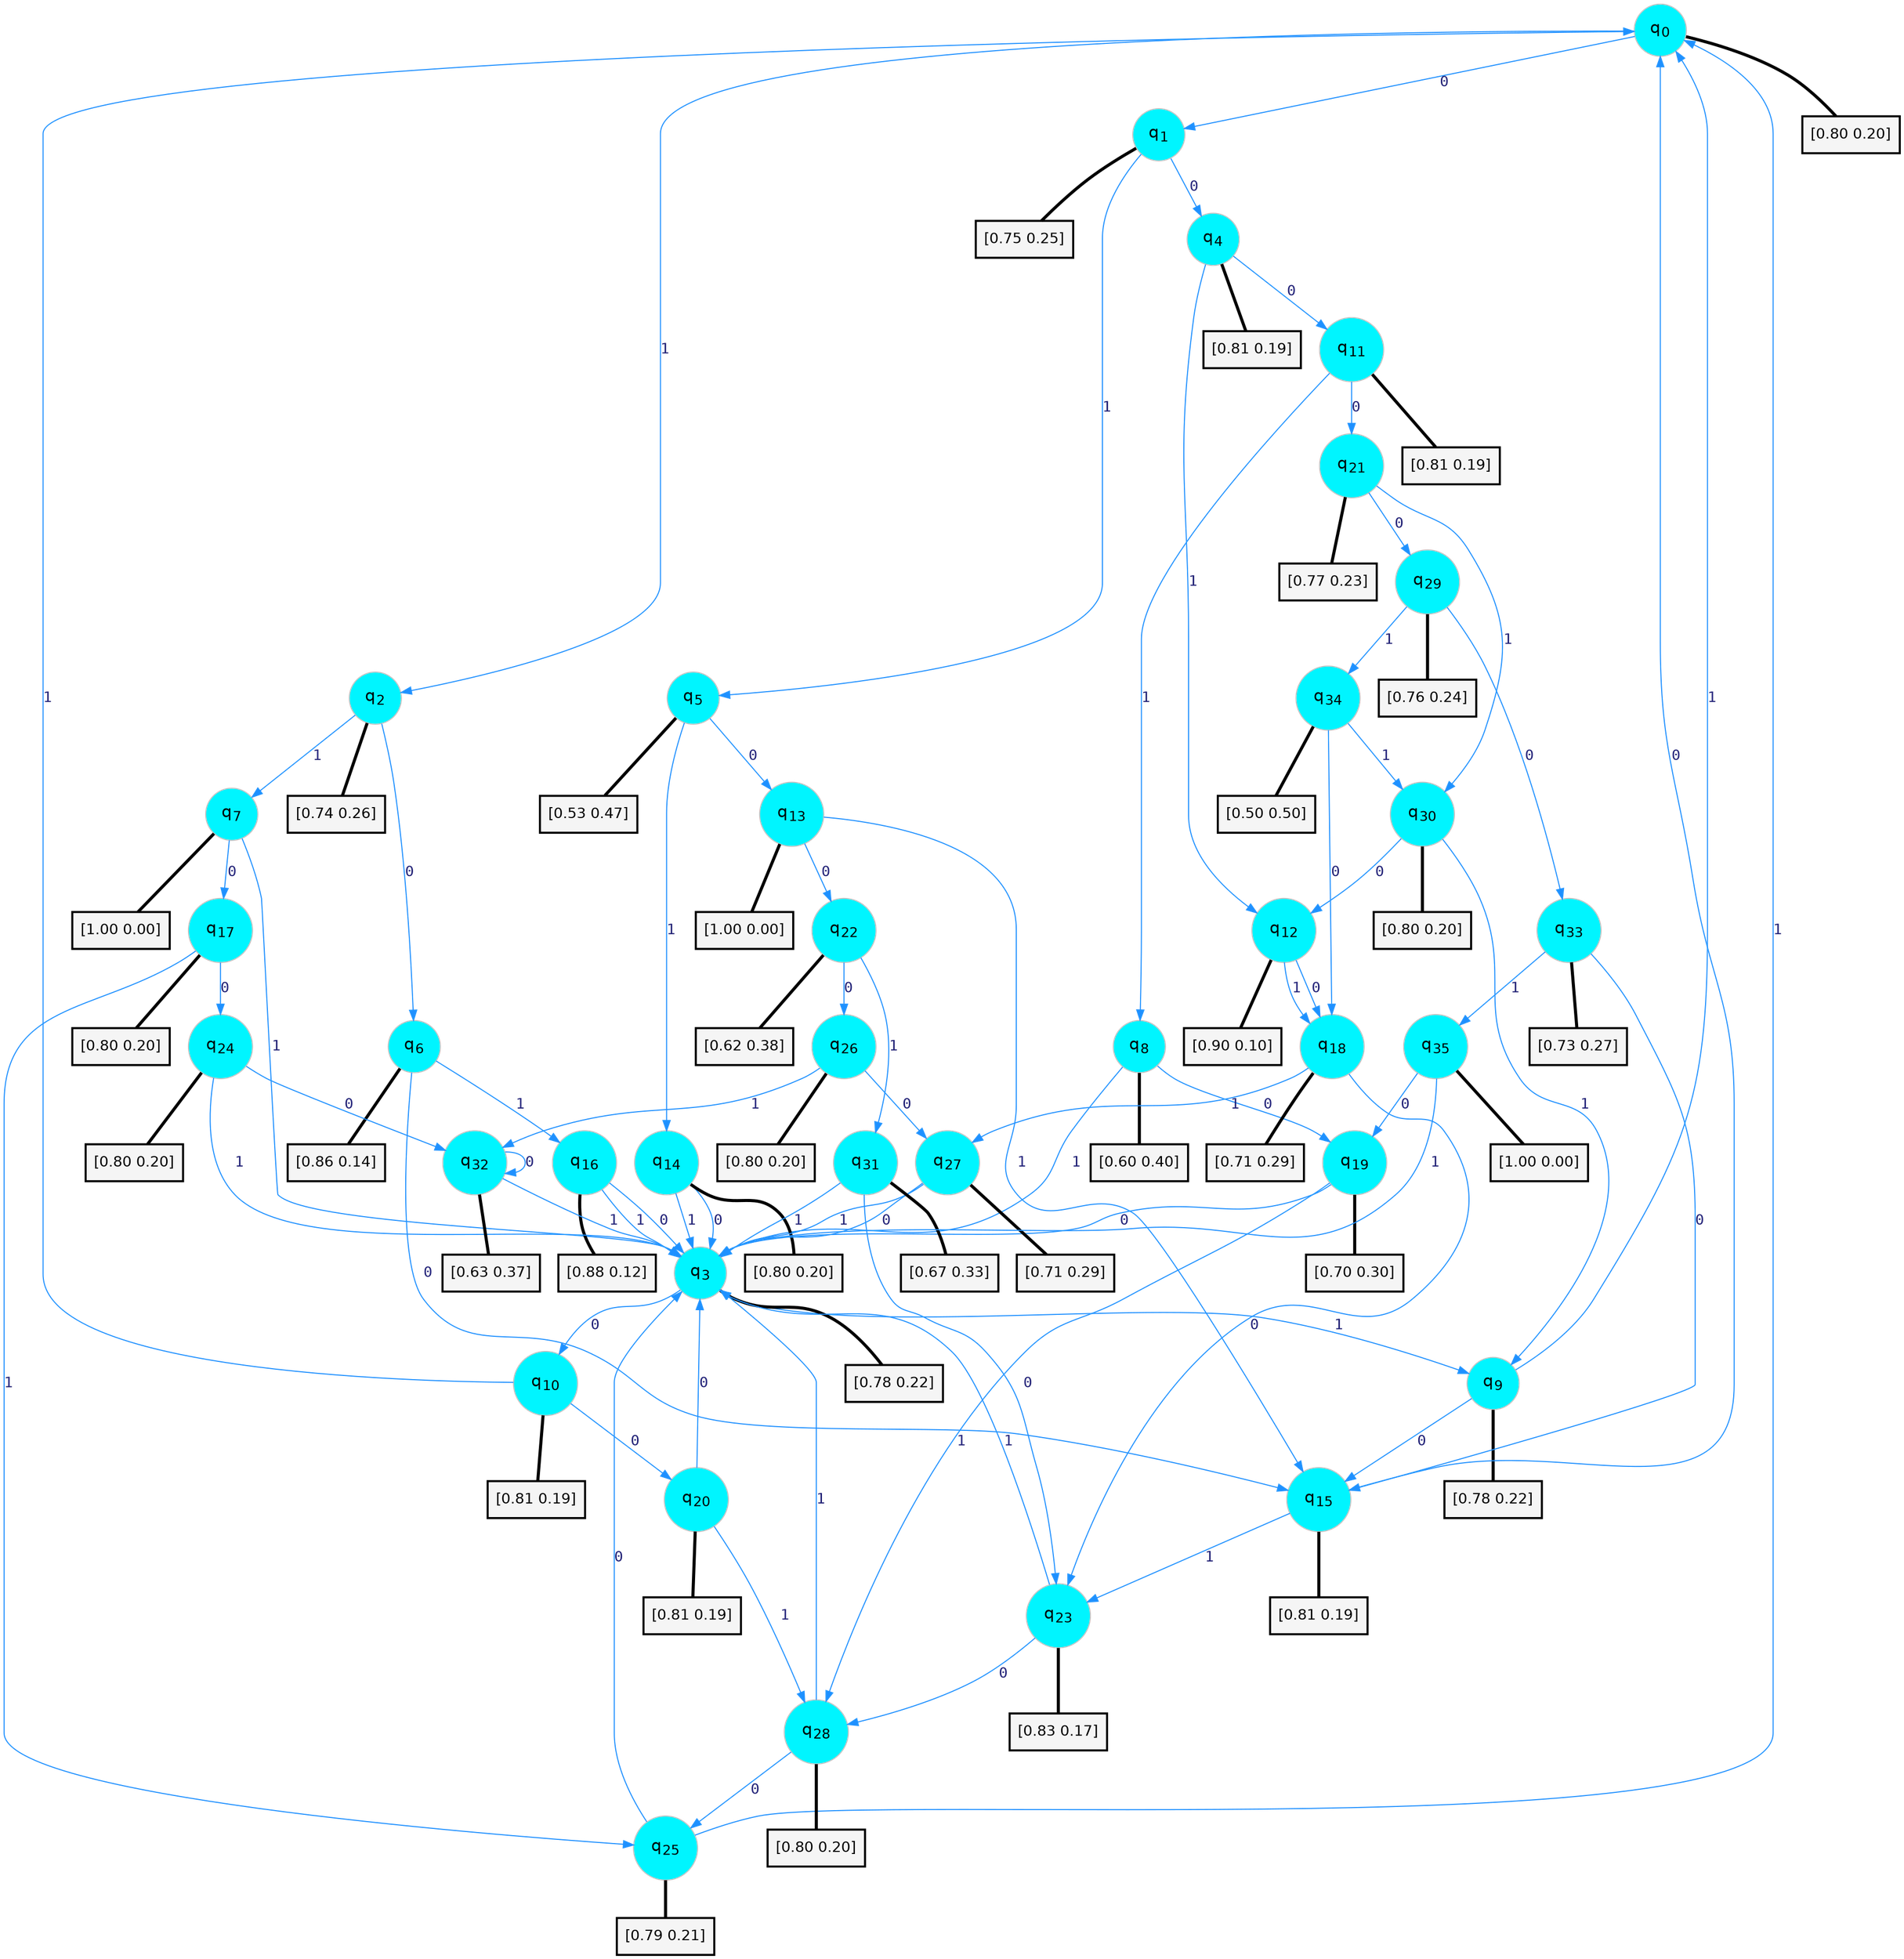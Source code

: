 digraph G {
graph [
bgcolor=transparent, dpi=300, rankdir=TD, size="40,25"];
node [
color=gray, fillcolor=turquoise1, fontcolor=black, fontname=Helvetica, fontsize=16, fontweight=bold, shape=circle, style=filled];
edge [
arrowsize=1, color=dodgerblue1, fontcolor=midnightblue, fontname=courier, fontweight=bold, penwidth=1, style=solid, weight=20];
0[label=<q<SUB>0</SUB>>];
1[label=<q<SUB>1</SUB>>];
2[label=<q<SUB>2</SUB>>];
3[label=<q<SUB>3</SUB>>];
4[label=<q<SUB>4</SUB>>];
5[label=<q<SUB>5</SUB>>];
6[label=<q<SUB>6</SUB>>];
7[label=<q<SUB>7</SUB>>];
8[label=<q<SUB>8</SUB>>];
9[label=<q<SUB>9</SUB>>];
10[label=<q<SUB>10</SUB>>];
11[label=<q<SUB>11</SUB>>];
12[label=<q<SUB>12</SUB>>];
13[label=<q<SUB>13</SUB>>];
14[label=<q<SUB>14</SUB>>];
15[label=<q<SUB>15</SUB>>];
16[label=<q<SUB>16</SUB>>];
17[label=<q<SUB>17</SUB>>];
18[label=<q<SUB>18</SUB>>];
19[label=<q<SUB>19</SUB>>];
20[label=<q<SUB>20</SUB>>];
21[label=<q<SUB>21</SUB>>];
22[label=<q<SUB>22</SUB>>];
23[label=<q<SUB>23</SUB>>];
24[label=<q<SUB>24</SUB>>];
25[label=<q<SUB>25</SUB>>];
26[label=<q<SUB>26</SUB>>];
27[label=<q<SUB>27</SUB>>];
28[label=<q<SUB>28</SUB>>];
29[label=<q<SUB>29</SUB>>];
30[label=<q<SUB>30</SUB>>];
31[label=<q<SUB>31</SUB>>];
32[label=<q<SUB>32</SUB>>];
33[label=<q<SUB>33</SUB>>];
34[label=<q<SUB>34</SUB>>];
35[label=<q<SUB>35</SUB>>];
36[label="[0.80 0.20]", shape=box,fontcolor=black, fontname=Helvetica, fontsize=14, penwidth=2, fillcolor=whitesmoke,color=black];
37[label="[0.75 0.25]", shape=box,fontcolor=black, fontname=Helvetica, fontsize=14, penwidth=2, fillcolor=whitesmoke,color=black];
38[label="[0.74 0.26]", shape=box,fontcolor=black, fontname=Helvetica, fontsize=14, penwidth=2, fillcolor=whitesmoke,color=black];
39[label="[0.78 0.22]", shape=box,fontcolor=black, fontname=Helvetica, fontsize=14, penwidth=2, fillcolor=whitesmoke,color=black];
40[label="[0.81 0.19]", shape=box,fontcolor=black, fontname=Helvetica, fontsize=14, penwidth=2, fillcolor=whitesmoke,color=black];
41[label="[0.53 0.47]", shape=box,fontcolor=black, fontname=Helvetica, fontsize=14, penwidth=2, fillcolor=whitesmoke,color=black];
42[label="[0.86 0.14]", shape=box,fontcolor=black, fontname=Helvetica, fontsize=14, penwidth=2, fillcolor=whitesmoke,color=black];
43[label="[1.00 0.00]", shape=box,fontcolor=black, fontname=Helvetica, fontsize=14, penwidth=2, fillcolor=whitesmoke,color=black];
44[label="[0.60 0.40]", shape=box,fontcolor=black, fontname=Helvetica, fontsize=14, penwidth=2, fillcolor=whitesmoke,color=black];
45[label="[0.78 0.22]", shape=box,fontcolor=black, fontname=Helvetica, fontsize=14, penwidth=2, fillcolor=whitesmoke,color=black];
46[label="[0.81 0.19]", shape=box,fontcolor=black, fontname=Helvetica, fontsize=14, penwidth=2, fillcolor=whitesmoke,color=black];
47[label="[0.81 0.19]", shape=box,fontcolor=black, fontname=Helvetica, fontsize=14, penwidth=2, fillcolor=whitesmoke,color=black];
48[label="[0.90 0.10]", shape=box,fontcolor=black, fontname=Helvetica, fontsize=14, penwidth=2, fillcolor=whitesmoke,color=black];
49[label="[1.00 0.00]", shape=box,fontcolor=black, fontname=Helvetica, fontsize=14, penwidth=2, fillcolor=whitesmoke,color=black];
50[label="[0.80 0.20]", shape=box,fontcolor=black, fontname=Helvetica, fontsize=14, penwidth=2, fillcolor=whitesmoke,color=black];
51[label="[0.81 0.19]", shape=box,fontcolor=black, fontname=Helvetica, fontsize=14, penwidth=2, fillcolor=whitesmoke,color=black];
52[label="[0.88 0.12]", shape=box,fontcolor=black, fontname=Helvetica, fontsize=14, penwidth=2, fillcolor=whitesmoke,color=black];
53[label="[0.80 0.20]", shape=box,fontcolor=black, fontname=Helvetica, fontsize=14, penwidth=2, fillcolor=whitesmoke,color=black];
54[label="[0.71 0.29]", shape=box,fontcolor=black, fontname=Helvetica, fontsize=14, penwidth=2, fillcolor=whitesmoke,color=black];
55[label="[0.70 0.30]", shape=box,fontcolor=black, fontname=Helvetica, fontsize=14, penwidth=2, fillcolor=whitesmoke,color=black];
56[label="[0.81 0.19]", shape=box,fontcolor=black, fontname=Helvetica, fontsize=14, penwidth=2, fillcolor=whitesmoke,color=black];
57[label="[0.77 0.23]", shape=box,fontcolor=black, fontname=Helvetica, fontsize=14, penwidth=2, fillcolor=whitesmoke,color=black];
58[label="[0.62 0.38]", shape=box,fontcolor=black, fontname=Helvetica, fontsize=14, penwidth=2, fillcolor=whitesmoke,color=black];
59[label="[0.83 0.17]", shape=box,fontcolor=black, fontname=Helvetica, fontsize=14, penwidth=2, fillcolor=whitesmoke,color=black];
60[label="[0.80 0.20]", shape=box,fontcolor=black, fontname=Helvetica, fontsize=14, penwidth=2, fillcolor=whitesmoke,color=black];
61[label="[0.79 0.21]", shape=box,fontcolor=black, fontname=Helvetica, fontsize=14, penwidth=2, fillcolor=whitesmoke,color=black];
62[label="[0.80 0.20]", shape=box,fontcolor=black, fontname=Helvetica, fontsize=14, penwidth=2, fillcolor=whitesmoke,color=black];
63[label="[0.71 0.29]", shape=box,fontcolor=black, fontname=Helvetica, fontsize=14, penwidth=2, fillcolor=whitesmoke,color=black];
64[label="[0.80 0.20]", shape=box,fontcolor=black, fontname=Helvetica, fontsize=14, penwidth=2, fillcolor=whitesmoke,color=black];
65[label="[0.76 0.24]", shape=box,fontcolor=black, fontname=Helvetica, fontsize=14, penwidth=2, fillcolor=whitesmoke,color=black];
66[label="[0.80 0.20]", shape=box,fontcolor=black, fontname=Helvetica, fontsize=14, penwidth=2, fillcolor=whitesmoke,color=black];
67[label="[0.67 0.33]", shape=box,fontcolor=black, fontname=Helvetica, fontsize=14, penwidth=2, fillcolor=whitesmoke,color=black];
68[label="[0.63 0.37]", shape=box,fontcolor=black, fontname=Helvetica, fontsize=14, penwidth=2, fillcolor=whitesmoke,color=black];
69[label="[0.73 0.27]", shape=box,fontcolor=black, fontname=Helvetica, fontsize=14, penwidth=2, fillcolor=whitesmoke,color=black];
70[label="[0.50 0.50]", shape=box,fontcolor=black, fontname=Helvetica, fontsize=14, penwidth=2, fillcolor=whitesmoke,color=black];
71[label="[1.00 0.00]", shape=box,fontcolor=black, fontname=Helvetica, fontsize=14, penwidth=2, fillcolor=whitesmoke,color=black];
0->1 [label=0];
0->2 [label=1];
0->36 [arrowhead=none, penwidth=3,color=black];
1->4 [label=0];
1->5 [label=1];
1->37 [arrowhead=none, penwidth=3,color=black];
2->6 [label=0];
2->7 [label=1];
2->38 [arrowhead=none, penwidth=3,color=black];
3->10 [label=0];
3->9 [label=1];
3->39 [arrowhead=none, penwidth=3,color=black];
4->11 [label=0];
4->12 [label=1];
4->40 [arrowhead=none, penwidth=3,color=black];
5->13 [label=0];
5->14 [label=1];
5->41 [arrowhead=none, penwidth=3,color=black];
6->15 [label=0];
6->16 [label=1];
6->42 [arrowhead=none, penwidth=3,color=black];
7->17 [label=0];
7->3 [label=1];
7->43 [arrowhead=none, penwidth=3,color=black];
8->19 [label=0];
8->3 [label=1];
8->44 [arrowhead=none, penwidth=3,color=black];
9->15 [label=0];
9->0 [label=1];
9->45 [arrowhead=none, penwidth=3,color=black];
10->20 [label=0];
10->0 [label=1];
10->46 [arrowhead=none, penwidth=3,color=black];
11->21 [label=0];
11->8 [label=1];
11->47 [arrowhead=none, penwidth=3,color=black];
12->18 [label=0];
12->18 [label=1];
12->48 [arrowhead=none, penwidth=3,color=black];
13->22 [label=0];
13->15 [label=1];
13->49 [arrowhead=none, penwidth=3,color=black];
14->3 [label=0];
14->3 [label=1];
14->50 [arrowhead=none, penwidth=3,color=black];
15->0 [label=0];
15->23 [label=1];
15->51 [arrowhead=none, penwidth=3,color=black];
16->3 [label=0];
16->3 [label=1];
16->52 [arrowhead=none, penwidth=3,color=black];
17->24 [label=0];
17->25 [label=1];
17->53 [arrowhead=none, penwidth=3,color=black];
18->23 [label=0];
18->27 [label=1];
18->54 [arrowhead=none, penwidth=3,color=black];
19->3 [label=0];
19->28 [label=1];
19->55 [arrowhead=none, penwidth=3,color=black];
20->3 [label=0];
20->28 [label=1];
20->56 [arrowhead=none, penwidth=3,color=black];
21->29 [label=0];
21->30 [label=1];
21->57 [arrowhead=none, penwidth=3,color=black];
22->26 [label=0];
22->31 [label=1];
22->58 [arrowhead=none, penwidth=3,color=black];
23->28 [label=0];
23->3 [label=1];
23->59 [arrowhead=none, penwidth=3,color=black];
24->32 [label=0];
24->3 [label=1];
24->60 [arrowhead=none, penwidth=3,color=black];
25->3 [label=0];
25->0 [label=1];
25->61 [arrowhead=none, penwidth=3,color=black];
26->27 [label=0];
26->32 [label=1];
26->62 [arrowhead=none, penwidth=3,color=black];
27->3 [label=0];
27->3 [label=1];
27->63 [arrowhead=none, penwidth=3,color=black];
28->25 [label=0];
28->3 [label=1];
28->64 [arrowhead=none, penwidth=3,color=black];
29->33 [label=0];
29->34 [label=1];
29->65 [arrowhead=none, penwidth=3,color=black];
30->12 [label=0];
30->9 [label=1];
30->66 [arrowhead=none, penwidth=3,color=black];
31->23 [label=0];
31->3 [label=1];
31->67 [arrowhead=none, penwidth=3,color=black];
32->32 [label=0];
32->3 [label=1];
32->68 [arrowhead=none, penwidth=3,color=black];
33->15 [label=0];
33->35 [label=1];
33->69 [arrowhead=none, penwidth=3,color=black];
34->18 [label=0];
34->30 [label=1];
34->70 [arrowhead=none, penwidth=3,color=black];
35->19 [label=0];
35->3 [label=1];
35->71 [arrowhead=none, penwidth=3,color=black];
}
